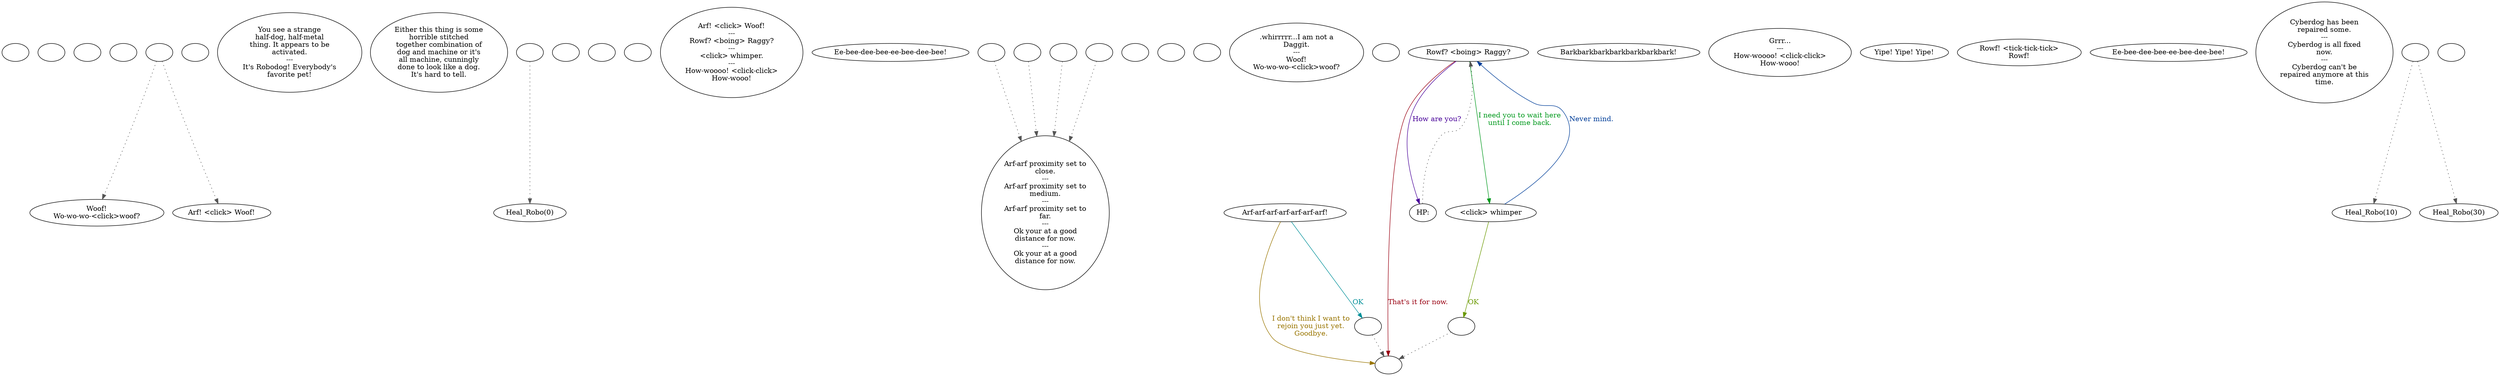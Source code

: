 digraph scrobo {
  "checkPartyMembersNearDoor" [style=filled       fillcolor="#FFFFFF"       color="#000000"]
  "checkPartyMembersNearDoor" [label=""]
  "start" [style=filled       fillcolor="#FFFFFF"       color="#000000"]
  "start" [label=""]
  "critter_p_proc" [style=filled       fillcolor="#FFFFFF"       color="#000000"]
  "critter_p_proc" [label=""]
  "pickup_p_proc" [style=filled       fillcolor="#FFFFFF"       color="#000000"]
  "pickup_p_proc" [label=""]
  "talk_p_proc" [style=filled       fillcolor="#FFFFFF"       color="#000000"]
  "talk_p_proc" -> "Node1000" [style=dotted color="#555555"]
  "talk_p_proc" -> "Node001" [style=dotted color="#555555"]
  "talk_p_proc" [label=""]
  "destroy_p_proc" [style=filled       fillcolor="#FFFFFF"       color="#000000"]
  "destroy_p_proc" [label=""]
  "look_at_p_proc" [style=filled       fillcolor="#FFFFFF"       color="#000000"]
  "look_at_p_proc" [label="You see a strange\nhalf-dog, half-metal\nthing. It appears to be\nactivated.\n---\nIt's Robodog! Everybody's\nfavorite pet!"]
  "description_p_proc" [style=filled       fillcolor="#FFFFFF"       color="#000000"]
  "description_p_proc" [label="Either this thing is some\nhorrible stitched\ntogether combination of\ndog and machine or it's\nall machine, cunningly\ndone to look like a dog.\nIt's hard to tell."]
  "use_skill_on_p_proc" [style=filled       fillcolor="#FFFFFF"       color="#000000"]
  "use_skill_on_p_proc" -> "Heal_Robo(0)" [style=dotted color="#555555"]
  "use_skill_on_p_proc" [label=""]
  "damage_p_proc" [style=filled       fillcolor="#FFFFFF"       color="#000000"]
  "damage_p_proc" [label=""]
  "map_enter_p_proc" [style=filled       fillcolor="#FFFFFF"       color="#000000"]
  "map_enter_p_proc" [label=""]
  "push_p_proc" [style=filled       fillcolor="#FFFFFF"       color="#000000"]
  "push_p_proc" [label=""]
  "Node1000" [style=filled       fillcolor="#FFFFFF"       color="#000000"]
  "Node1000" [label="Woof!\nWo-wo-wo-<click>woof?"]
  "Node1001" [style=filled       fillcolor="#FFFFFF"       color="#000000"]
  "Node1001" [label="Arf! <click> Woof!\n---\nRowf? <boing> Raggy?\n---\n<click> whimper.\n---\nHow-woooo! <click-click>\nHow-wooo!"]
  "Node1002" [style=filled       fillcolor="#FFFFFF"       color="#000000"]
  "Node1002" [label="Ee-bee-dee-bee-ee-bee-dee-bee!"]
  "Node1003" [style=filled       fillcolor="#FFFFFF"       color="#000000"]
  "Node1003" -> "Node1007" [style=dotted color="#555555"]
  "Node1003" [label=""]
  "Node1004" [style=filled       fillcolor="#FFFFFF"       color="#000000"]
  "Node1004" -> "Node1007" [style=dotted color="#555555"]
  "Node1004" [label=""]
  "Node1005" [style=filled       fillcolor="#FFFFFF"       color="#000000"]
  "Node1005" -> "Node1007" [style=dotted color="#555555"]
  "Node1005" [label=""]
  "Node1006" [style=filled       fillcolor="#FFFFFF"       color="#000000"]
  "Node1006" -> "Node1007" [style=dotted color="#555555"]
  "Node1006" [label=""]
  "Node1007" [style=filled       fillcolor="#FFFFFF"       color="#000000"]
  "Node1007" [label="Arf-arf proximity set to\nclose.\n---\nArf-arf proximity set to\nmedium.\n---\nArf-arf proximity set to\nfar.\n---\nOk your at a good\ndistance for now.\n---\nOk your at a good\ndistance for now."]
  "Node1008" [style=filled       fillcolor="#FFFFFF"       color="#000000"]
  "Node1008" [label=""]
  "Node1009" [style=filled       fillcolor="#FFFFFF"       color="#000000"]
  "Node1009" [label=""]
  "Node1010" [style=filled       fillcolor="#FFFFFF"       color="#000000"]
  "Node1010" [label=""]
  "Node1100" [style=filled       fillcolor="#FFFFFF"       color="#000000"]
  "Node1100" [label=".whirrrrr...I am not a\nDaggit.\n---\nWoof!\nWo-wo-wo-<click>woof?"]
  "Node998" [style=filled       fillcolor="#FFFFFF"       color="#000000"]
  "Node998" [label=""]
  "Node999" [style=filled       fillcolor="#FFFFFF"       color="#000000"]
  "Node999" [label=""]
  "Node001" [style=filled       fillcolor="#FFFFFF"       color="#000000"]
  "Node001" [label="Arf! <click> Woof!"]
  "Node002" [style=filled       fillcolor="#FFFFFF"       color="#000000"]
  "Node002" [label="Barkbarkbarkbarkbarkbarkbark!"]
  "Node003" [style=filled       fillcolor="#FFFFFF"       color="#000000"]
  "Node003" [label="Grrr...\n---\nHow-woooo! <click-click>\nHow-wooo!"]
  "Node004" [style=filled       fillcolor="#FFFFFF"       color="#000000"]
  "Node004" [label="Yipe! Yipe! Yipe!"]
  "Node005" [style=filled       fillcolor="#FFFFFF"       color="#000000"]
  "Node005" [label="Rowf! <tick-tick-tick>\nRowf!"]
  "Node006" [style=filled       fillcolor="#FFFFFF"       color="#000000"]
  "Node006" [label="Ee-bee-dee-bee-ee-bee-dee-bee!"]
  "Node007" [style=filled       fillcolor="#FFFFFF"       color="#000000"]
  "Node007" [label="Arf-arf-arf-arf-arf-arf-arf!"]
  "Node007" -> "NodeRejoin" [label="OK" color="#009099" fontcolor="#009099"]
  "Node007" -> "Node999" [label="I don't think I want to\nrejoin you just yet.\nGoodbye." color="#997500" fontcolor="#997500"]
  "Node008" [style=filled       fillcolor="#FFFFFF"       color="#000000"]
  "Node008" [label="Rowf? <boing> Raggy?"]
  "Node008" -> "NodeStat" [label="How are you?" color="#480099" fontcolor="#480099"]
  "Node008" -> "Node009" [label="I need you to wait here\nuntil I come back." color="#00991C" fontcolor="#00991C"]
  "Node008" -> "Node999" [label="That's it for now." color="#990011" fontcolor="#990011"]
  "Node009" [style=filled       fillcolor="#FFFFFF"       color="#000000"]
  "Node009" [label="<click> whimper"]
  "Node009" -> "Node008" [label="Never mind." color="#003E99" fontcolor="#003E99"]
  "Node009" -> "NodeLeave" [label="OK" color="#6A9900" fontcolor="#6A9900"]
  "Heal_Robo" [style=filled       fillcolor="#FFFFFF"       color="#000000"]
  "Heal_Robo" [label="Cyberdog has been\nrepaired some.\n---\nCyberdog is all fixed\nnow.\n---\nCyberdog can't be\nrepaired anymore at this\ntime."]
  "use_obj_on_p_proc" [style=filled       fillcolor="#FFFFFF"       color="#000000"]
  "use_obj_on_p_proc" -> "Heal_Robo(10)" [style=dotted color="#555555"]
  "use_obj_on_p_proc" -> "Heal_Robo(30)" [style=dotted color="#555555"]
  "use_obj_on_p_proc" [label=""]
  "timed_event_p_proc" [style=filled       fillcolor="#FFFFFF"       color="#000000"]
  "timed_event_p_proc" [label=""]
  "NodeRejoin" [style=filled       fillcolor="#FFFFFF"       color="#000000"]
  "NodeRejoin" -> "Node999" [style=dotted color="#555555"]
  "NodeRejoin" [label=""]
  "NodeStat" [style=filled       fillcolor="#FFFFFF"       color="#000000"]
  "NodeStat" -> "Node008" [style=dotted color="#555555"]
  "NodeStat" [label="HP:"]
  "NodeLeave" [style=filled       fillcolor="#FFFFFF"       color="#000000"]
  "NodeLeave" -> "Node999" [style=dotted color="#555555"]
  "NodeLeave" [label=""]
}